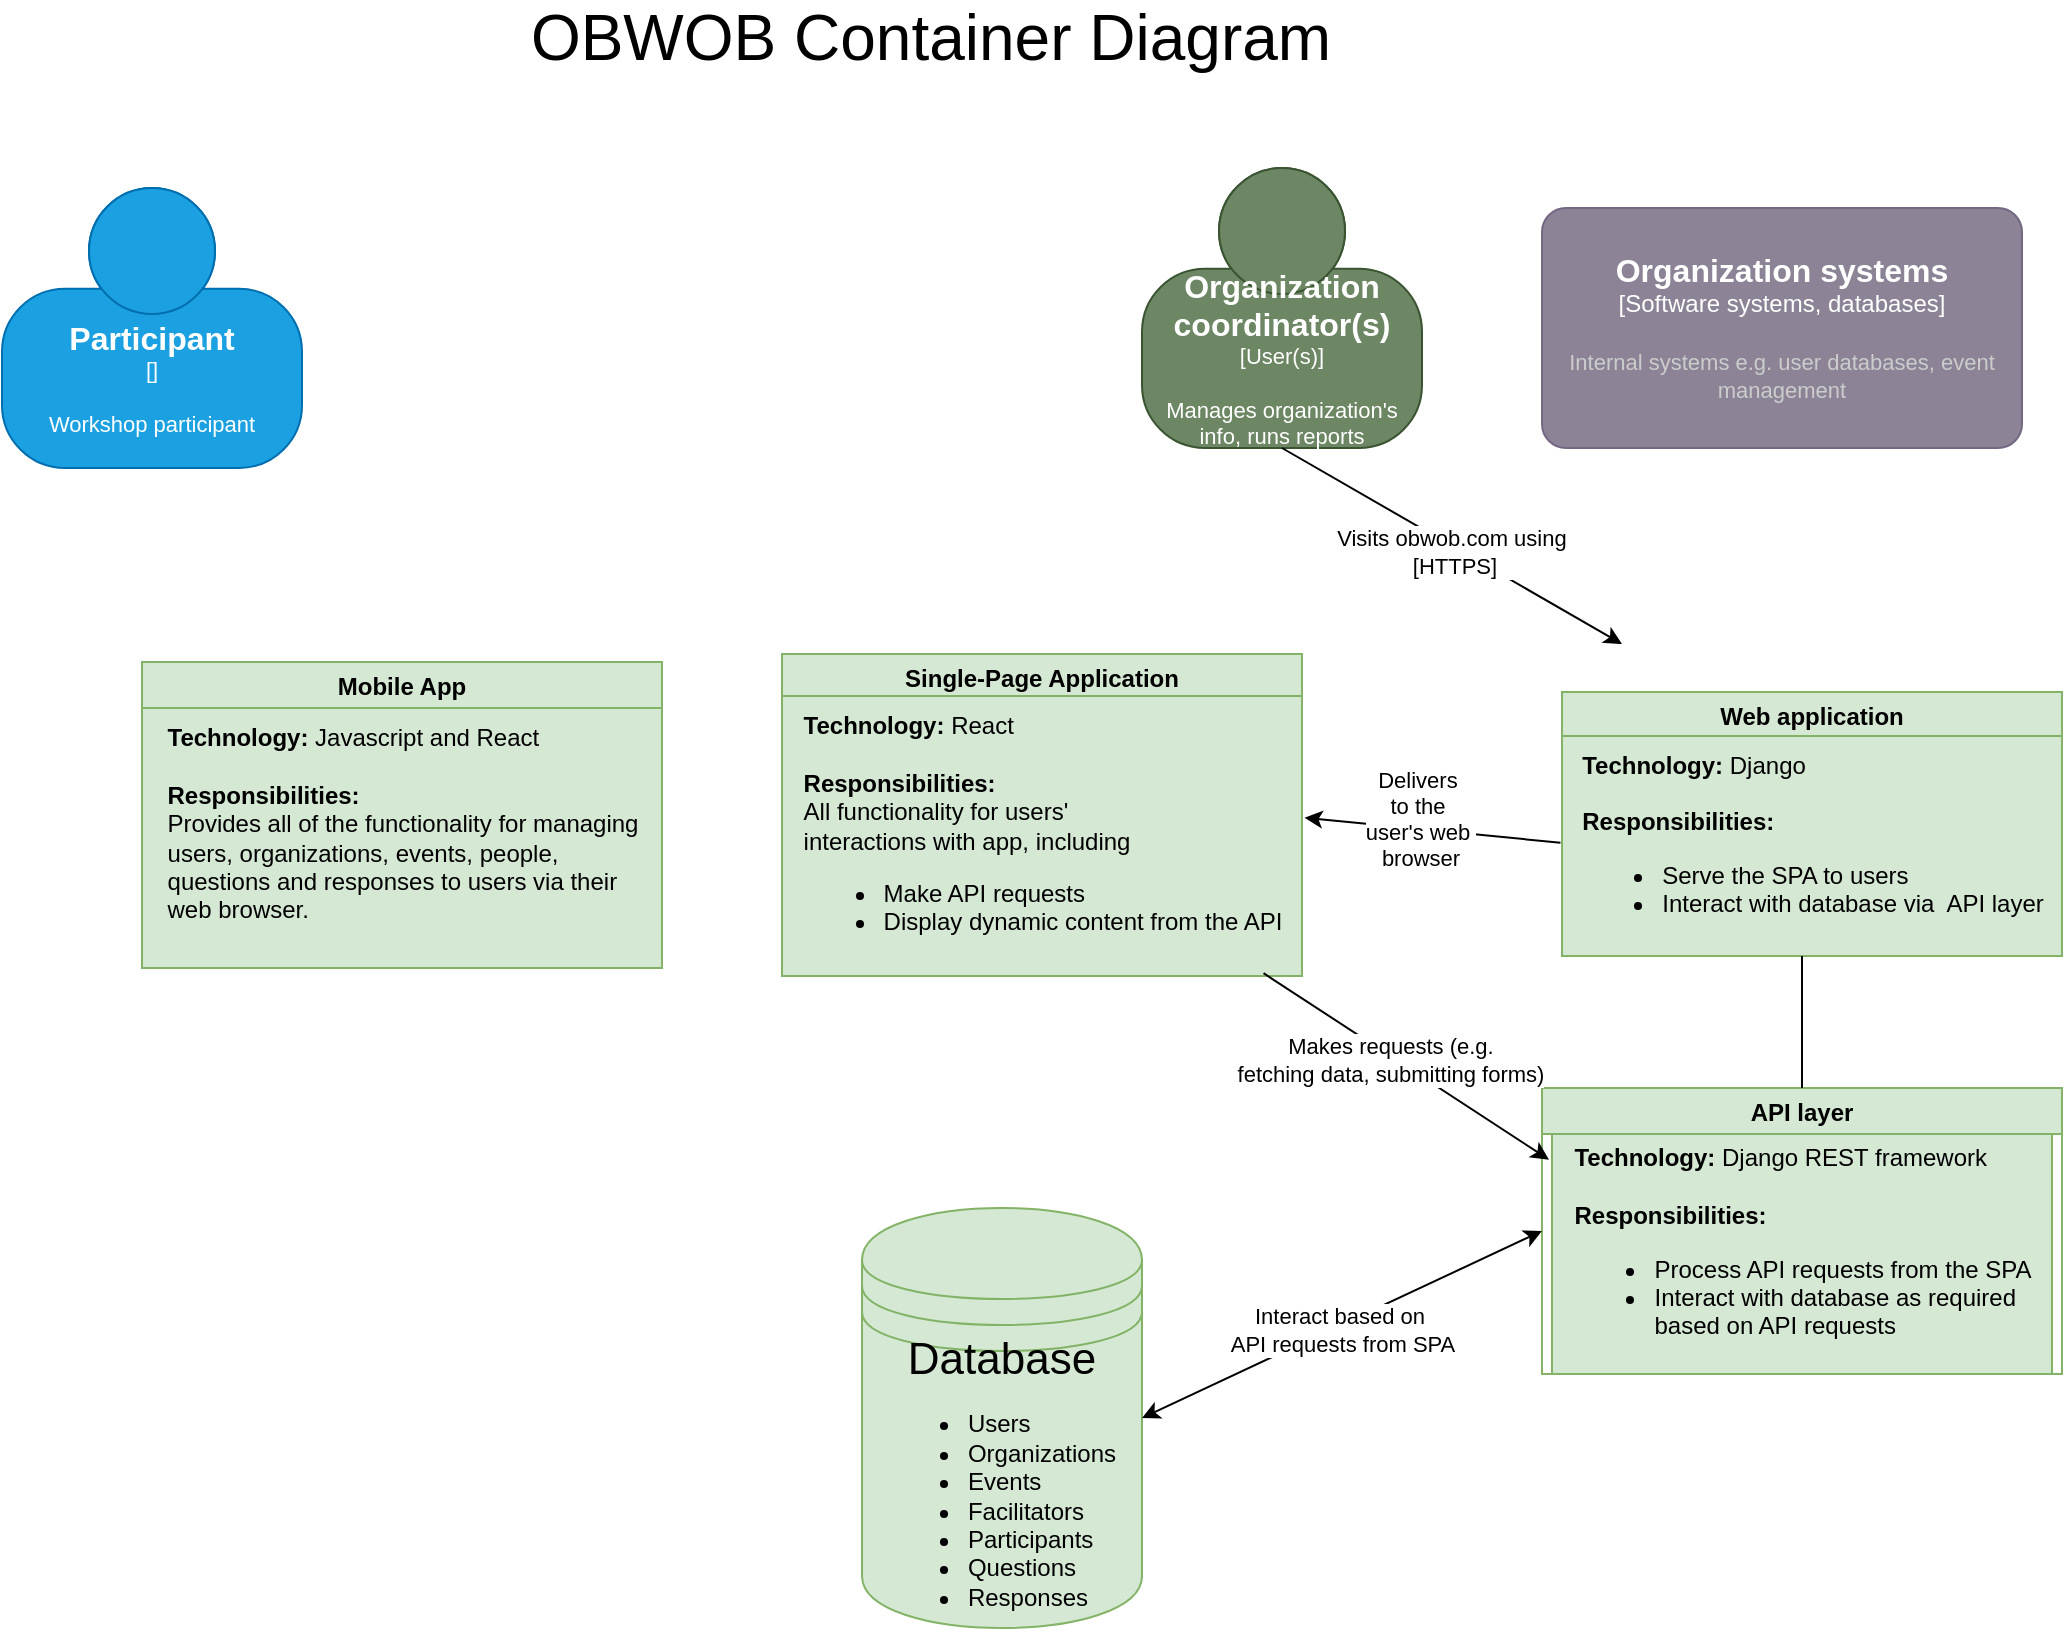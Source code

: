 <mxfile version="24.7.17">
  <diagram name="Page-1" id="Haewlsi_iovVv61Tuty4">
    <mxGraphModel dx="1050" dy="557" grid="1" gridSize="10" guides="1" tooltips="1" connect="1" arrows="1" fold="1" page="1" pageScale="1" pageWidth="1169" pageHeight="827" math="0" shadow="0">
      <root>
        <mxCell id="0" />
        <mxCell id="1" parent="0" />
        <object placeholders="1" c4Name="Participant" c4Type="" c4Description="Workshop participant" label="&lt;font style=&quot;font-size: 16px&quot;&gt;&lt;b&gt;%c4Name%&lt;/b&gt;&lt;/font&gt;&lt;div&gt;[%c4Type%]&lt;/div&gt;&lt;br&gt;&lt;div&gt;&lt;font style=&quot;font-size: 11px&quot;&gt;&lt;font color=&quot;#ffffff&quot;&gt;%c4Description%&lt;/font&gt;&lt;/div&gt;" id="6MHDGr1IVYE9pwsXuLm0-26">
          <mxCell style="html=1;fontSize=11;dashed=0;whiteSpace=wrap;shape=mxgraph.c4.person2;align=center;metaEdit=1;points=[[0.5,0,0],[1,0.5,0],[1,0.75,0],[0.75,1,0],[0.5,1,0],[0.25,1,0],[0,0.75,0],[0,0.5,0]];resizable=1;movable=1;rotatable=1;deletable=1;editable=1;locked=0;connectable=1;fillColor=#1ba1e2;strokeColor=#006EAF;fontColor=#ffffff;" parent="1" vertex="1">
            <mxGeometry x="120" y="130" width="150" height="140" as="geometry" />
          </mxCell>
        </object>
        <object placeholders="1" c4Name="Organization coordinator(s)" c4Type="User(s)" c4Description="Manages organization&#39;s info, runs reports" label="&lt;font style=&quot;font-size: 16px&quot;&gt;&lt;b&gt;%c4Name%&lt;/b&gt;&lt;/font&gt;&lt;div&gt;[%c4Type%]&lt;/div&gt;&lt;br&gt;&lt;div&gt;&lt;font style=&quot;font-size: 11px&quot;&gt;&lt;font color=&quot;#ffffff&quot;&gt;%c4Description%&lt;/font&gt;&lt;/div&gt;" id="6MHDGr1IVYE9pwsXuLm0-28">
          <mxCell style="html=1;fontSize=11;dashed=0;whiteSpace=wrap;fillColor=#6d8764;strokeColor=#3A5431;shape=mxgraph.c4.person2;align=center;metaEdit=1;points=[[0.5,0,0],[1,0.5,0],[1,0.75,0],[0.75,1,0],[0.5,1,0],[0.25,1,0],[0,0.75,0],[0,0.5,0]];resizable=1;movable=1;rotatable=1;deletable=1;editable=1;locked=0;connectable=1;fontColor=#ffffff;" parent="1" vertex="1">
            <mxGeometry x="690" y="120" width="140" height="140" as="geometry" />
          </mxCell>
        </object>
        <mxCell id="6MHDGr1IVYE9pwsXuLm0-37" value="&lt;font style=&quot;font-size: 32px;&quot;&gt;OBWOB Container Diagram&lt;/font&gt;" style="text;html=1;align=center;verticalAlign=middle;whiteSpace=wrap;rounded=0;" parent="1" vertex="1">
          <mxGeometry x="302" y="40" width="565" height="30" as="geometry" />
        </mxCell>
        <mxCell id="6MHDGr1IVYE9pwsXuLm0-29" value="&lt;font style=&quot;font-size: 22px;&quot;&gt;Database&lt;/font&gt;&lt;div style=&quot;text-align: left;&quot;&gt;&lt;ul&gt;&lt;li&gt;Users&lt;/li&gt;&lt;li&gt;Organizations&lt;/li&gt;&lt;li&gt;&lt;font style=&quot;font-size: 12px;&quot;&gt;Events&lt;/font&gt;&lt;/li&gt;&lt;li&gt;Facilitators&lt;/li&gt;&lt;li&gt;Participants&lt;/li&gt;&lt;li&gt;Questions&lt;/li&gt;&lt;li&gt;Responses&lt;/li&gt;&lt;/ul&gt;&lt;/div&gt;" style="shape=datastore;whiteSpace=wrap;html=1;fillColor=#d5e8d4;strokeColor=#82b366;" parent="1" vertex="1">
          <mxGeometry x="550" y="640" width="140" height="210" as="geometry" />
        </mxCell>
        <mxCell id="VveSuCs8Nsfqt1c0xHVb-4" value="Web application" style="swimlane;startSize=23;fillColor=#d5e8d4;strokeColor=#82b366;container=0;" vertex="1" parent="1">
          <mxGeometry x="900" y="382" width="250" height="128" as="geometry" />
        </mxCell>
        <mxCell id="VveSuCs8Nsfqt1c0xHVb-6" value="&lt;div style=&quot;text-align: left;&quot;&gt;&lt;b style=&quot;background-color: initial;&quot;&gt;Technology: &lt;/b&gt;&lt;span style=&quot;background-color: initial;&quot;&gt;Django&amp;nbsp;&lt;/span&gt;&lt;br&gt;&lt;/div&gt;&lt;div style=&quot;text-align: left;&quot;&gt;&lt;b style=&quot;background-color: initial;&quot;&gt;&lt;br&gt;&lt;/b&gt;&lt;/div&gt;&lt;div style=&quot;text-align: left;&quot;&gt;&lt;b style=&quot;background-color: initial;&quot;&gt;Responsibilities:&lt;/b&gt;&lt;br&gt;&lt;/div&gt;&lt;div style=&quot;text-align: left;&quot;&gt;&lt;ul&gt;&lt;li&gt;Serve the SPA to users&lt;/li&gt;&lt;li&gt;Interact with database via&amp;nbsp; API layer&lt;/li&gt;&lt;/ul&gt;&lt;/div&gt;" style="text;html=1;align=center;verticalAlign=middle;resizable=0;points=[];autosize=1;strokeColor=#82b366;fillColor=#d5e8d4;container=0;" vertex="1" parent="VveSuCs8Nsfqt1c0xHVb-4">
          <mxGeometry y="22" width="250" height="110" as="geometry" />
        </mxCell>
        <mxCell id="VveSuCs8Nsfqt1c0xHVb-7" value="Single-Page Application" style="swimlane;startSize=23;fillColor=#d5e8d4;strokeColor=#82b366;container=0;" vertex="1" parent="1">
          <mxGeometry x="510" y="363" width="260" height="161" as="geometry" />
        </mxCell>
        <mxCell id="VveSuCs8Nsfqt1c0xHVb-8" value="&lt;div style=&quot;text-align: left;&quot;&gt;&lt;b style=&quot;background-color: initial;&quot;&gt;Technology: &lt;/b&gt;&lt;span style=&quot;background-color: initial;&quot;&gt;React&lt;/span&gt;&lt;br&gt;&lt;/div&gt;&lt;div style=&quot;text-align: left;&quot;&gt;&lt;b style=&quot;background-color: initial;&quot;&gt;&lt;br&gt;&lt;/b&gt;&lt;/div&gt;&lt;div style=&quot;text-align: left;&quot;&gt;&lt;b style=&quot;background-color: initial;&quot;&gt;Responsibilities:&lt;/b&gt;&lt;br&gt;&lt;/div&gt;&lt;div style=&quot;text-align: left;&quot;&gt;&lt;span style=&quot;background-color: initial;&quot;&gt;All functionality for users&#39;&amp;nbsp;&lt;/span&gt;&lt;/div&gt;&lt;div style=&quot;text-align: left;&quot;&gt;&lt;span style=&quot;background-color: initial;&quot;&gt;interactions&amp;nbsp;&lt;/span&gt;&lt;span style=&quot;background-color: initial;&quot;&gt;with app, including&lt;/span&gt;&lt;/div&gt;&lt;div style=&quot;text-align: left;&quot;&gt;&lt;ul&gt;&lt;li&gt;Make API requests&lt;/li&gt;&lt;li&gt;Display dynamic content from the API&lt;/li&gt;&lt;/ul&gt;&lt;/div&gt;" style="text;html=1;align=center;verticalAlign=middle;resizable=0;points=[];autosize=1;strokeColor=#82b366;fillColor=#d5e8d4;container=0;" vertex="1" parent="VveSuCs8Nsfqt1c0xHVb-7">
          <mxGeometry y="21" width="260" height="140" as="geometry" />
        </mxCell>
        <mxCell id="VveSuCs8Nsfqt1c0xHVb-9" value="" style="endArrow=classic;html=1;rounded=0;exitX=0.5;exitY=1;exitDx=0;exitDy=0;exitPerimeter=0;" edge="1" parent="1" source="6MHDGr1IVYE9pwsXuLm0-28">
          <mxGeometry width="50" height="50" relative="1" as="geometry">
            <mxPoint x="940" y="260" as="sourcePoint" />
            <mxPoint x="930" y="358" as="targetPoint" />
          </mxGeometry>
        </mxCell>
        <mxCell id="VveSuCs8Nsfqt1c0xHVb-10" value="Visits obwob.com using&amp;nbsp;&lt;div&gt;[HTTPS]&lt;/div&gt;" style="edgeLabel;html=1;align=center;verticalAlign=middle;resizable=0;points=[];" vertex="1" connectable="0" parent="VveSuCs8Nsfqt1c0xHVb-9">
          <mxGeometry x="0.017" y="-2" relative="1" as="geometry">
            <mxPoint as="offset" />
          </mxGeometry>
        </mxCell>
        <mxCell id="VveSuCs8Nsfqt1c0xHVb-11" value="" style="endArrow=classic;html=1;rounded=0;exitX=-0.003;exitY=0.485;exitDx=0;exitDy=0;exitPerimeter=0;entryX=1.005;entryY=0.435;entryDx=0;entryDy=0;entryPerimeter=0;" edge="1" parent="1" source="VveSuCs8Nsfqt1c0xHVb-6" target="VveSuCs8Nsfqt1c0xHVb-8">
          <mxGeometry width="50" height="50" relative="1" as="geometry">
            <mxPoint x="580" y="470" as="sourcePoint" />
            <mxPoint x="780" y="440" as="targetPoint" />
          </mxGeometry>
        </mxCell>
        <mxCell id="VveSuCs8Nsfqt1c0xHVb-12" value="Delivers&amp;nbsp;&lt;div&gt;to the&amp;nbsp;&lt;/div&gt;&lt;div&gt;user&#39;s web&amp;nbsp;&lt;/div&gt;&lt;div&gt;browser&lt;div&gt;&lt;br&gt;&lt;/div&gt;&lt;/div&gt;" style="edgeLabel;html=1;align=center;verticalAlign=middle;resizable=0;points=[];" vertex="1" connectable="0" parent="VveSuCs8Nsfqt1c0xHVb-11">
          <mxGeometry x="0.103" y="1" relative="1" as="geometry">
            <mxPoint as="offset" />
          </mxGeometry>
        </mxCell>
        <mxCell id="VveSuCs8Nsfqt1c0xHVb-16" value="Mobile App" style="swimlane;startSize=23;fillColor=#d5e8d4;strokeColor=#82b366;container=0;" vertex="1" parent="1">
          <mxGeometry x="190" y="367" width="260" height="153" as="geometry" />
        </mxCell>
        <mxCell id="VveSuCs8Nsfqt1c0xHVb-17" value="&lt;div style=&quot;text-align: left;&quot;&gt;&lt;b style=&quot;background-color: initial;&quot;&gt;Technology: &lt;/b&gt;&lt;span style=&quot;background-color: initial;&quot;&gt;Javascript and React&lt;/span&gt;&lt;br&gt;&lt;/div&gt;&lt;div style=&quot;text-align: left;&quot;&gt;&lt;b&gt;&lt;br&gt;&lt;/b&gt;&lt;/div&gt;&lt;div style=&quot;text-align: left;&quot;&gt;&lt;b&gt;Responsibilities:&lt;/b&gt;&lt;/div&gt;&lt;div style=&quot;text-align: left;&quot;&gt;Provides all of the functionality for managing&lt;/div&gt;&lt;div style=&quot;text-align: left;&quot;&gt;users, organizations, events, people,&lt;/div&gt;&lt;div style=&quot;text-align: left;&quot;&gt;questions&amp;nbsp;&lt;span style=&quot;background-color: initial;&quot;&gt;and responses to users via their&amp;nbsp;&lt;/span&gt;&lt;/div&gt;&lt;div style=&quot;text-align: left;&quot;&gt;&lt;span style=&quot;background-color: initial;&quot;&gt;web browser.&lt;/span&gt;&lt;/div&gt;&lt;div style=&quot;text-align: left;&quot;&gt;&lt;span style=&quot;background-color: initial;&quot;&gt;&lt;br&gt;&lt;/span&gt;&lt;/div&gt;" style="text;html=1;align=center;verticalAlign=middle;resizable=0;points=[];autosize=1;strokeColor=#82b366;fillColor=#d5e8d4;container=0;" vertex="1" parent="VveSuCs8Nsfqt1c0xHVb-16">
          <mxGeometry y="23" width="260" height="130" as="geometry" />
        </mxCell>
        <mxCell id="VveSuCs8Nsfqt1c0xHVb-18" value="API layer" style="swimlane;startSize=23;fillColor=#d5e8d4;strokeColor=#82b366;container=0;" vertex="1" parent="1">
          <mxGeometry x="890" y="580" width="260" height="143" as="geometry" />
        </mxCell>
        <mxCell id="VveSuCs8Nsfqt1c0xHVb-19" value="&lt;div style=&quot;text-align: left;&quot;&gt;&lt;b style=&quot;background-color: initial;&quot;&gt;Technology: &lt;/b&gt;&lt;span style=&quot;background-color: initial;&quot;&gt;Django REST framework&lt;/span&gt;&lt;br&gt;&lt;/div&gt;&lt;div style=&quot;text-align: left;&quot;&gt;&lt;b style=&quot;background-color: initial;&quot;&gt;&lt;br&gt;&lt;/b&gt;&lt;/div&gt;&lt;div style=&quot;text-align: left;&quot;&gt;&lt;b style=&quot;background-color: initial;&quot;&gt;Responsibilities:&lt;/b&gt;&lt;br&gt;&lt;/div&gt;&lt;div style=&quot;text-align: left;&quot;&gt;&lt;ul&gt;&lt;li&gt;Process API requests from the SPA&lt;/li&gt;&lt;li&gt;Interact with database as required&amp;nbsp;&lt;br&gt;based on API requests&lt;/li&gt;&lt;/ul&gt;&lt;/div&gt;" style="text;html=1;align=center;verticalAlign=middle;resizable=0;points=[];autosize=1;strokeColor=#82b366;fillColor=#d5e8d4;container=0;" vertex="1" parent="VveSuCs8Nsfqt1c0xHVb-18">
          <mxGeometry x="5" y="23" width="250" height="120" as="geometry" />
        </mxCell>
        <object placeholders="1" c4Name="Organization systems" c4Type="Software systems, databases" c4Description="Internal systems e.g. user databases, event management" label="&lt;font style=&quot;font-size: 16px&quot;&gt;&lt;b&gt;%c4Name%&lt;/b&gt;&lt;/font&gt;&lt;div&gt;[%c4Type%]&lt;/div&gt;&lt;br&gt;&lt;div&gt;&lt;font style=&quot;font-size: 11px&quot;&gt;&lt;font color=&quot;#cccccc&quot;&gt;%c4Description%&lt;/font&gt;&lt;/div&gt;" id="6MHDGr1IVYE9pwsXuLm0-55">
          <mxCell style="rounded=1;whiteSpace=wrap;html=1;labelBackgroundColor=none;fillColor=#8C8496;fontColor=#ffffff;align=center;arcSize=10;strokeColor=#736782;metaEdit=1;resizable=0;points=[[0.25,0,0],[0.5,0,0],[0.75,0,0],[1,0.25,0],[1,0.5,0],[1,0.75,0],[0.75,1,0],[0.5,1,0],[0.25,1,0],[0,0.75,0],[0,0.5,0],[0,0.25,0]];" parent="1" vertex="1">
            <mxGeometry x="890" y="140" width="240" height="120" as="geometry" />
          </mxCell>
        </object>
        <mxCell id="VveSuCs8Nsfqt1c0xHVb-22" value="" style="endArrow=classic;html=1;rounded=0;exitX=0.926;exitY=0.99;exitDx=0;exitDy=0;exitPerimeter=0;entryX=-0.006;entryY=0.107;entryDx=0;entryDy=0;entryPerimeter=0;" edge="1" parent="1" source="VveSuCs8Nsfqt1c0xHVb-8" target="VveSuCs8Nsfqt1c0xHVb-19">
          <mxGeometry width="50" height="50" relative="1" as="geometry">
            <mxPoint x="630" y="660" as="sourcePoint" />
            <mxPoint x="680" y="610" as="targetPoint" />
          </mxGeometry>
        </mxCell>
        <mxCell id="VveSuCs8Nsfqt1c0xHVb-23" value="Makes requests (e.g.&lt;div&gt;fetching data, submitting forms)&lt;/div&gt;" style="edgeLabel;html=1;align=center;verticalAlign=middle;resizable=0;points=[];" vertex="1" connectable="0" parent="VveSuCs8Nsfqt1c0xHVb-22">
          <mxGeometry x="0.052" y="-2" relative="1" as="geometry">
            <mxPoint x="-11" y="-7" as="offset" />
          </mxGeometry>
        </mxCell>
        <mxCell id="VveSuCs8Nsfqt1c0xHVb-24" value="" style="endArrow=none;html=1;rounded=0;exitX=0.5;exitY=0;exitDx=0;exitDy=0;" edge="1" parent="1" source="VveSuCs8Nsfqt1c0xHVb-18">
          <mxGeometry width="50" height="50" relative="1" as="geometry">
            <mxPoint x="970" y="564" as="sourcePoint" />
            <mxPoint x="1020" y="514" as="targetPoint" />
          </mxGeometry>
        </mxCell>
        <mxCell id="VveSuCs8Nsfqt1c0xHVb-26" value="" style="endArrow=classic;startArrow=classic;html=1;rounded=0;entryX=0;entryY=0.5;entryDx=0;entryDy=0;exitX=1;exitY=0.5;exitDx=0;exitDy=0;" edge="1" parent="1" source="6MHDGr1IVYE9pwsXuLm0-29" target="VveSuCs8Nsfqt1c0xHVb-18">
          <mxGeometry width="50" height="50" relative="1" as="geometry">
            <mxPoint x="630" y="660" as="sourcePoint" />
            <mxPoint x="680" y="610" as="targetPoint" />
          </mxGeometry>
        </mxCell>
        <mxCell id="VveSuCs8Nsfqt1c0xHVb-27" value="Interact based on&amp;nbsp;&lt;div&gt;API requests from SPA&lt;/div&gt;" style="edgeLabel;html=1;align=center;verticalAlign=middle;resizable=0;points=[];" vertex="1" connectable="0" parent="VveSuCs8Nsfqt1c0xHVb-26">
          <mxGeometry x="-0.013" y="-2" relative="1" as="geometry">
            <mxPoint as="offset" />
          </mxGeometry>
        </mxCell>
      </root>
    </mxGraphModel>
  </diagram>
</mxfile>
